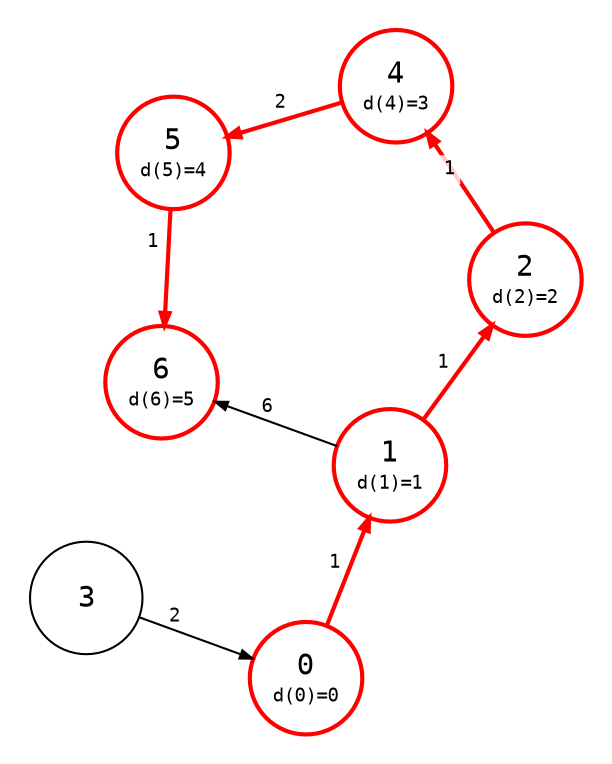 digraph {
    node [shape=circle, fontname="monospace", fixedsize=true, width="0.75"];
    edge [arrowsize=0.6, fontname="monospace", fontsize=9];
    layout=neato;
    scale=1.4;
    // normalize=true;
    pad=0.2;
    // splines=line

    3 [color="#bbb", fontcolor="#bbb"];
    0, 1, 2, 4, 5, 6 [style=bold, color=red];

    0 [
        label=<
            <table border="0" cellpadding="1" cellspacing="0">
                <tr>
                    <td>0</td>
                </tr>
                <tr>
                    <td><font point-size="9">d(0)=0</font></td>
                </tr>
            </table>
        >;
        color=red;
        style=bold
    ];

    1 [
        label=<
            <table border="0" cellpadding="1" cellspacing="0">
                <tr>
                    <td>1</td>
                </tr>
                <tr>
                    <td><font point-size="9">d(1)=1</font></td>
                </tr>
            </table>
        >;
        color=red;
        style=bold
    ];

    2 [
        label=<
            <table border="0" cellpadding="1" cellspacing="0">
                <tr>
                    <td>2</td>
                </tr>
                <tr>
                    <td><font point-size="9">d(2)=2</font></td>
                </tr>
            </table>
        >;
    ];

    3 [
        label=<
            <table border="0" cellpadding="1" cellspacing="0">
                <tr>
                    <td>3</td>
                </tr>
            </table>
        >;
    ];

    4 [
        label=<
            <table border="0" cellpadding="1" cellspacing="0">
                <tr>
                    <td>4</td>
                </tr>
                <tr>
                    <td><font point-size="9">d(4)=3</font></td>
                </tr>
            </table>
        >;
    ];

    5 [
        label=<
            <table border="0" cellpadding="1" cellspacing="0">
                <tr>
                    <td>5</td>
                </tr>
                <tr>
                    <td><font point-size="9">d(5)=4</font></td>
                </tr>
            </table>
        >;
    ];

    6 [
        label=<
            <table border="0" cellpadding="1" cellspacing="0">
                <tr>
                    <td>6</td>
                </tr>
                <tr>
                    <td><font point-size="9">d(6)=5</font></td>
                </tr>
            </table>
        >;
    ];

    0 -> 1 [
        color=red;
        style=bold;
        label=<
            <table border="0" cellpadding="2" cellspacing="0">
                <tr>
                    <td>1</td>
                </tr>
            </table>
        >
    ];

    1 -> 2 [
        style=bold; 
        color=red; 
        label=<
            <table border="0" cellpadding="2" cellspacing="0">
                <tr>
                    <td>1</td>
                </tr>
            </table>
        >
    ];

    1 -> 6 [
        color="#bbb";
        fontcolor="#bbb";
        label=<
            <table border="0" cellpadding="4" cellspacing="0">
                <tr>
                    <td>6</td>
                </tr>
            </table>
        >
    ];

    2 -> 4 [
        style=bold; 
        color=red; 
        label=<
            <table border="0" cellpadding="2" cellspacing="2">
                <tr>
                    <td bgcolor="#ffffffcc">1</td>
                </tr>
            </table>
        >
    ];

    3 -> 0 [
        color="#bbb";
        fontcolor="#bbb";
        label=<
            <table border="0" cellpadding="4" cellspacing="0">
                <tr>
                    <td>2</td>
                </tr>
            </table>
        >
    ];

    4 -> 5 [
        style=bold; 
        color=red; 
        label=<
            <table border="0" cellpadding="2" cellspacing="0">
                <tr>
                    <td>2</td>
                </tr>
            </table>
        >
    ];

    5 -> 6 [
        style=bold; 
        color=red; 
        label=<
            <table border="0" cellpadding="2" cellspacing="2">
                <tr>
                    <td bgcolor="#ffffffcc">1</td>
                </tr>
            </table>
        >
    ];

    6 -> 3 [style=invis];
}